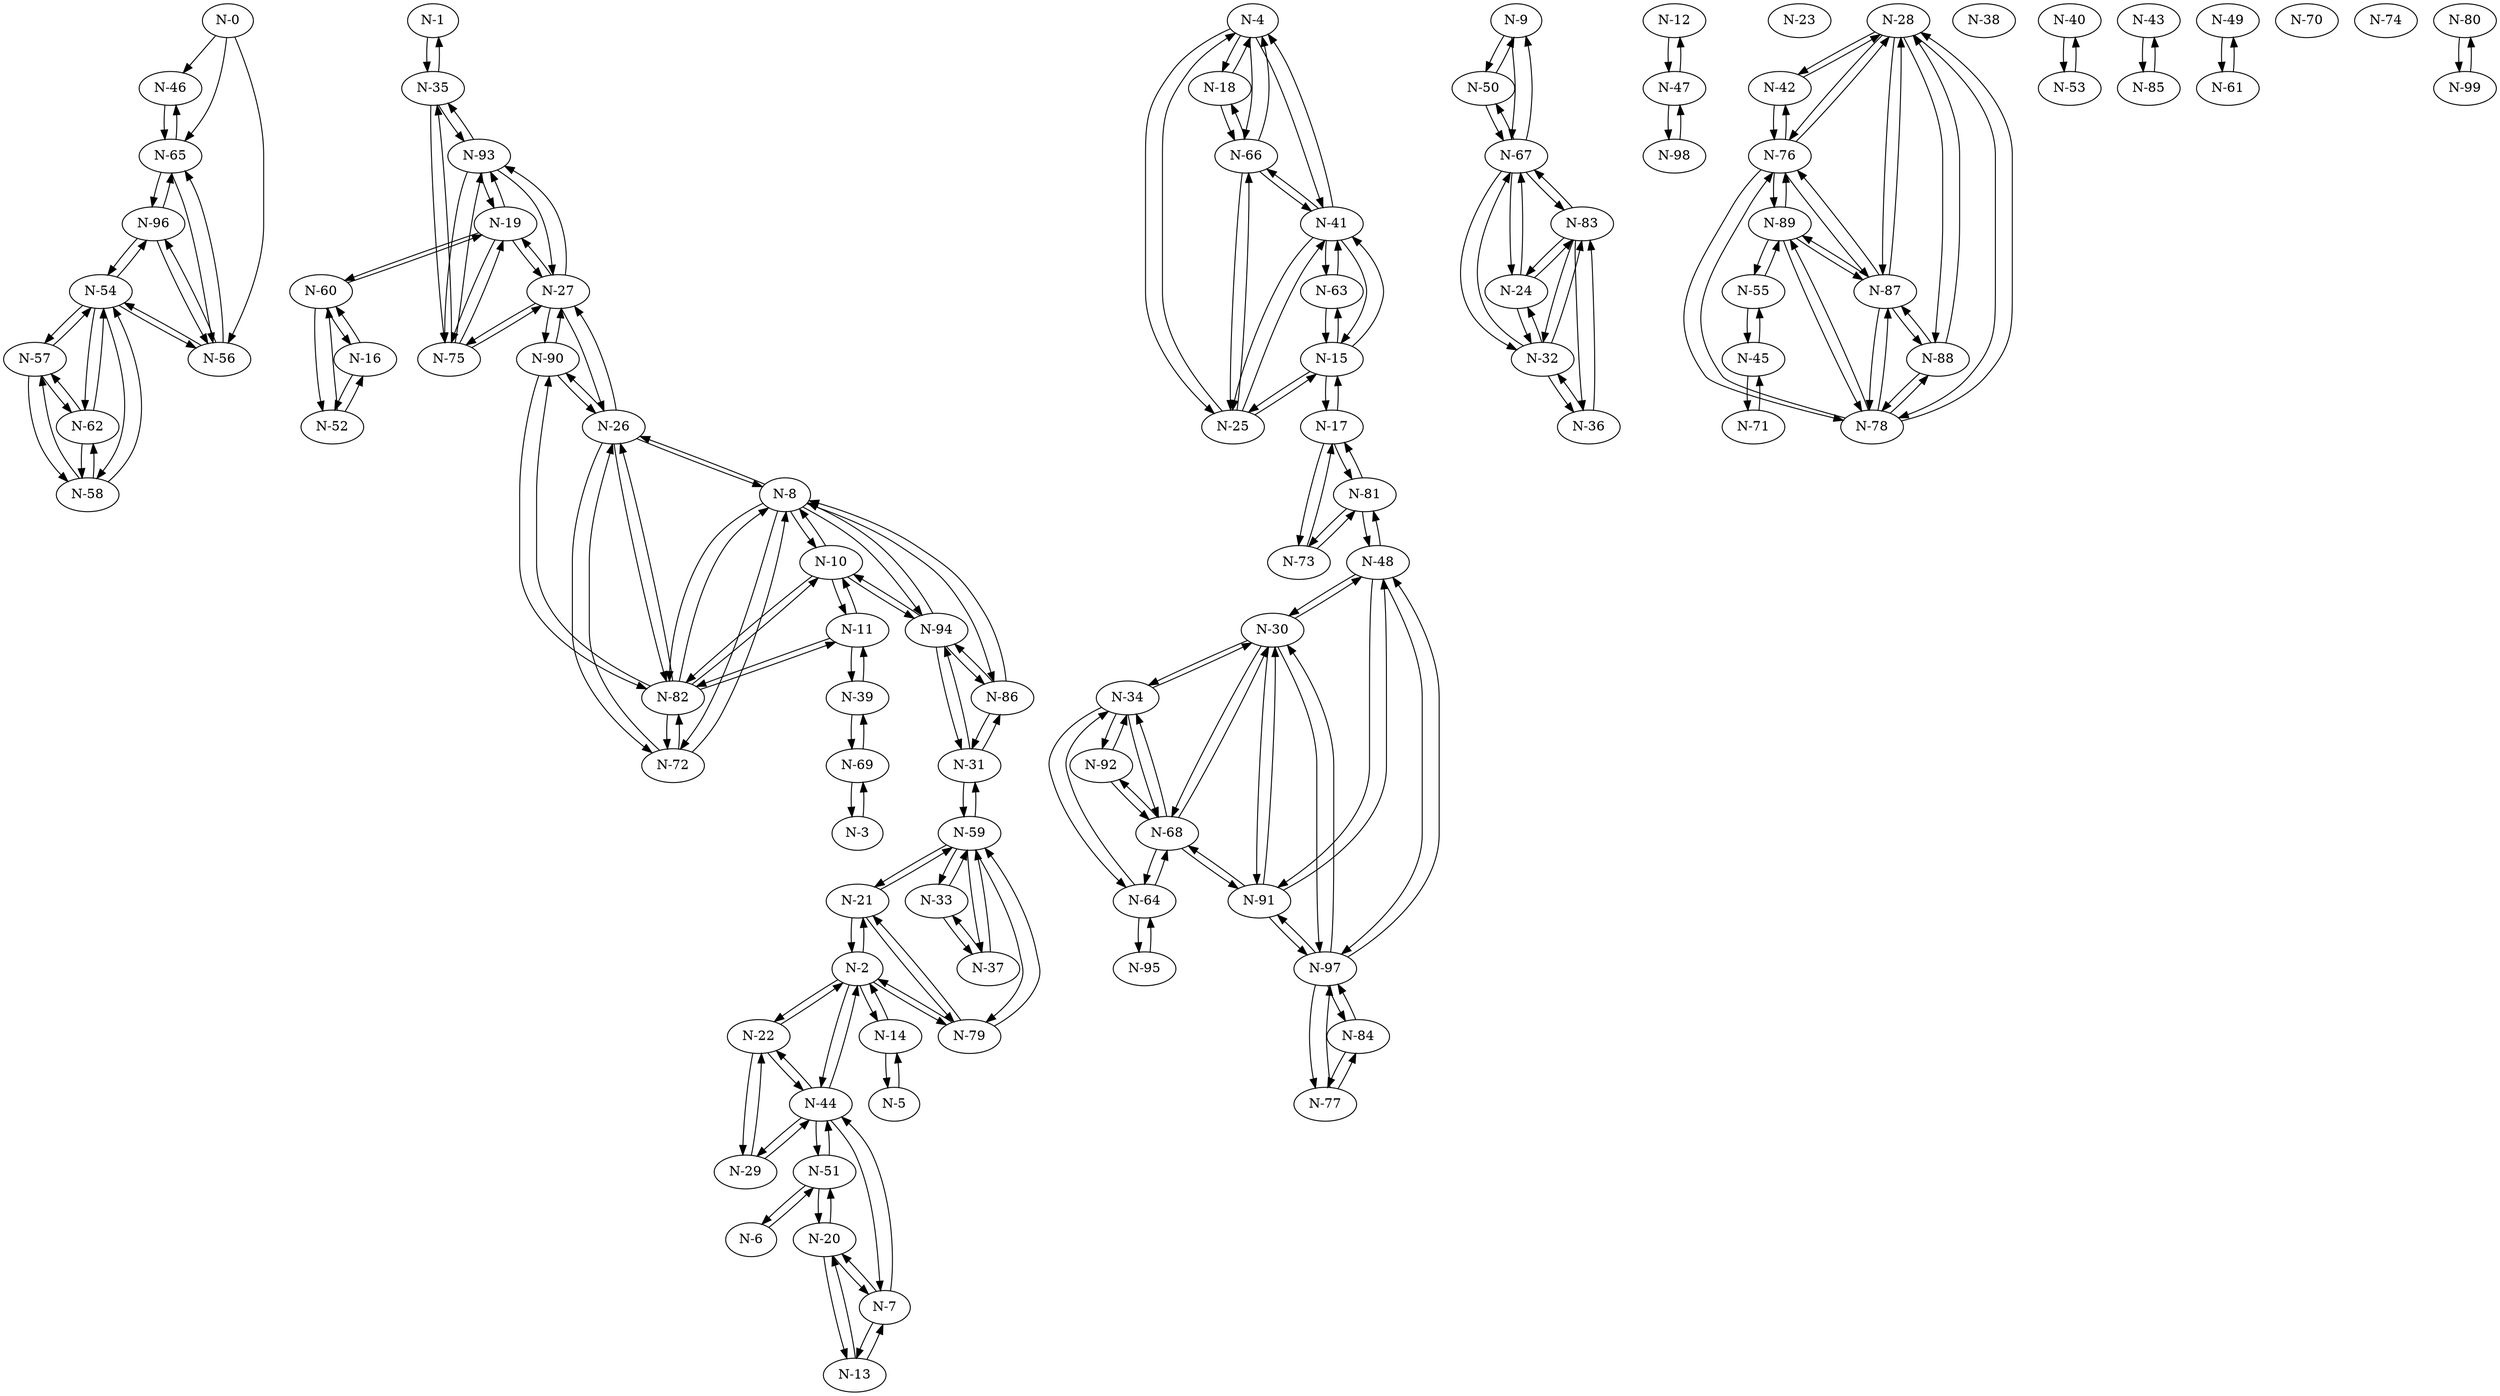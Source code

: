 digraph G {
    "N-0";
    "N-1";
    "N-2";
    "N-3";
    "N-4";
    "N-5";
    "N-6";
    "N-7";
    "N-8";
    "N-9";
    "N-10";
    "N-11";
    "N-12";
    "N-13";
    "N-14";
    "N-15";
    "N-16";
    "N-17";
    "N-18";
    "N-19";
    "N-20";
    "N-21";
    "N-22";
    "N-23";
    "N-24";
    "N-25";
    "N-26";
    "N-27";
    "N-28";
    "N-29";
    "N-30";
    "N-31";
    "N-32";
    "N-33";
    "N-34";
    "N-35";
    "N-36";
    "N-37";
    "N-38";
    "N-39";
    "N-40";
    "N-41";
    "N-42";
    "N-43";
    "N-44";
    "N-45";
    "N-46";
    "N-47";
    "N-48";
    "N-49";
    "N-50";
    "N-51";
    "N-52";
    "N-53";
    "N-54";
    "N-55";
    "N-56";
    "N-57";
    "N-58";
    "N-59";
    "N-60";
    "N-61";
    "N-62";
    "N-63";
    "N-64";
    "N-65";
    "N-66";
    "N-67";
    "N-68";
    "N-69";
    "N-70";
    "N-71";
    "N-72";
    "N-73";
    "N-74";
    "N-75";
    "N-76";
    "N-77";
    "N-78";
    "N-79";
    "N-80";
    "N-81";
    "N-82";
    "N-83";
    "N-84";
    "N-85";
    "N-86";
    "N-87";
    "N-88";
    "N-89";
    "N-90";
    "N-91";
    "N-92";
    "N-93";
    "N-94";
    "N-95";
    "N-96";
    "N-97";
    "N-98";
    "N-99";
    "N-0" -> "N-46";
    "N-0" -> "N-56";
    "N-0" -> "N-65";
    "N-1" -> "N-35";
    "N-2" -> "N-14";
    "N-2" -> "N-21";
    "N-2" -> "N-22";
    "N-2" -> "N-44";
    "N-2" -> "N-79";
    "N-3" -> "N-69";
    "N-4" -> "N-18";
    "N-4" -> "N-25";
    "N-4" -> "N-41";
    "N-4" -> "N-66";
    "N-5" -> "N-14";
    "N-6" -> "N-51";
    "N-7" -> "N-13";
    "N-7" -> "N-20";
    "N-7" -> "N-44";
    "N-8" -> "N-10";
    "N-8" -> "N-26";
    "N-8" -> "N-72";
    "N-8" -> "N-82";
    "N-8" -> "N-86";
    "N-8" -> "N-94";
    "N-9" -> "N-50";
    "N-9" -> "N-67";
    "N-10" -> "N-8";
    "N-10" -> "N-11";
    "N-10" -> "N-82";
    "N-10" -> "N-94";
    "N-11" -> "N-10";
    "N-11" -> "N-39";
    "N-11" -> "N-82";
    "N-12" -> "N-47";
    "N-13" -> "N-7";
    "N-13" -> "N-20";
    "N-14" -> "N-2";
    "N-14" -> "N-5";
    "N-15" -> "N-17";
    "N-15" -> "N-25";
    "N-15" -> "N-41";
    "N-15" -> "N-63";
    "N-16" -> "N-52";
    "N-16" -> "N-60";
    "N-17" -> "N-15";
    "N-17" -> "N-73";
    "N-17" -> "N-81";
    "N-18" -> "N-4";
    "N-18" -> "N-66";
    "N-19" -> "N-27";
    "N-19" -> "N-60";
    "N-19" -> "N-75";
    "N-19" -> "N-93";
    "N-20" -> "N-7";
    "N-20" -> "N-13";
    "N-20" -> "N-51";
    "N-21" -> "N-2";
    "N-21" -> "N-59";
    "N-21" -> "N-79";
    "N-22" -> "N-2";
    "N-22" -> "N-29";
    "N-22" -> "N-44";
    "N-24" -> "N-32";
    "N-24" -> "N-67";
    "N-24" -> "N-83";
    "N-25" -> "N-4";
    "N-25" -> "N-15";
    "N-25" -> "N-41";
    "N-25" -> "N-66";
    "N-26" -> "N-8";
    "N-26" -> "N-27";
    "N-26" -> "N-72";
    "N-26" -> "N-82";
    "N-26" -> "N-90";
    "N-27" -> "N-19";
    "N-27" -> "N-26";
    "N-27" -> "N-75";
    "N-27" -> "N-90";
    "N-27" -> "N-93";
    "N-28" -> "N-42";
    "N-28" -> "N-76";
    "N-28" -> "N-78";
    "N-28" -> "N-87";
    "N-28" -> "N-88";
    "N-29" -> "N-22";
    "N-29" -> "N-44";
    "N-30" -> "N-34";
    "N-30" -> "N-48";
    "N-30" -> "N-68";
    "N-30" -> "N-91";
    "N-30" -> "N-97";
    "N-31" -> "N-59";
    "N-31" -> "N-86";
    "N-31" -> "N-94";
    "N-32" -> "N-24";
    "N-32" -> "N-36";
    "N-32" -> "N-67";
    "N-32" -> "N-83";
    "N-33" -> "N-37";
    "N-33" -> "N-59";
    "N-34" -> "N-30";
    "N-34" -> "N-64";
    "N-34" -> "N-68";
    "N-34" -> "N-92";
    "N-35" -> "N-1";
    "N-35" -> "N-75";
    "N-35" -> "N-93";
    "N-36" -> "N-32";
    "N-36" -> "N-83";
    "N-37" -> "N-33";
    "N-37" -> "N-59";
    "N-39" -> "N-11";
    "N-39" -> "N-69";
    "N-40" -> "N-53";
    "N-41" -> "N-4";
    "N-41" -> "N-15";
    "N-41" -> "N-25";
    "N-41" -> "N-63";
    "N-41" -> "N-66";
    "N-42" -> "N-28";
    "N-42" -> "N-76";
    "N-43" -> "N-85";
    "N-44" -> "N-2";
    "N-44" -> "N-7";
    "N-44" -> "N-22";
    "N-44" -> "N-29";
    "N-44" -> "N-51";
    "N-45" -> "N-55";
    "N-45" -> "N-71";
    "N-46" -> "N-65";
    "N-47" -> "N-12";
    "N-47" -> "N-98";
    "N-48" -> "N-30";
    "N-48" -> "N-81";
    "N-48" -> "N-91";
    "N-48" -> "N-97";
    "N-49" -> "N-61";
    "N-50" -> "N-9";
    "N-50" -> "N-67";
    "N-51" -> "N-6";
    "N-51" -> "N-20";
    "N-51" -> "N-44";
    "N-52" -> "N-16";
    "N-52" -> "N-60";
    "N-53" -> "N-40";
    "N-54" -> "N-56";
    "N-54" -> "N-57";
    "N-54" -> "N-58";
    "N-54" -> "N-62";
    "N-54" -> "N-96";
    "N-55" -> "N-45";
    "N-55" -> "N-89";
    "N-56" -> "N-54";
    "N-56" -> "N-65";
    "N-56" -> "N-96";
    "N-57" -> "N-54";
    "N-57" -> "N-58";
    "N-57" -> "N-62";
    "N-58" -> "N-54";
    "N-58" -> "N-57";
    "N-58" -> "N-62";
    "N-59" -> "N-21";
    "N-59" -> "N-31";
    "N-59" -> "N-33";
    "N-59" -> "N-37";
    "N-59" -> "N-79";
    "N-60" -> "N-16";
    "N-60" -> "N-19";
    "N-60" -> "N-52";
    "N-61" -> "N-49";
    "N-62" -> "N-54";
    "N-62" -> "N-57";
    "N-62" -> "N-58";
    "N-63" -> "N-15";
    "N-63" -> "N-41";
    "N-64" -> "N-34";
    "N-64" -> "N-68";
    "N-64" -> "N-95";
    "N-65" -> "N-46";
    "N-65" -> "N-56";
    "N-65" -> "N-96";
    "N-66" -> "N-4";
    "N-66" -> "N-18";
    "N-66" -> "N-25";
    "N-66" -> "N-41";
    "N-67" -> "N-9";
    "N-67" -> "N-24";
    "N-67" -> "N-32";
    "N-67" -> "N-50";
    "N-67" -> "N-83";
    "N-68" -> "N-30";
    "N-68" -> "N-34";
    "N-68" -> "N-64";
    "N-68" -> "N-91";
    "N-68" -> "N-92";
    "N-69" -> "N-3";
    "N-69" -> "N-39";
    "N-71" -> "N-45";
    "N-72" -> "N-8";
    "N-72" -> "N-26";
    "N-72" -> "N-82";
    "N-73" -> "N-17";
    "N-73" -> "N-81";
    "N-75" -> "N-19";
    "N-75" -> "N-27";
    "N-75" -> "N-35";
    "N-75" -> "N-93";
    "N-76" -> "N-28";
    "N-76" -> "N-42";
    "N-76" -> "N-78";
    "N-76" -> "N-87";
    "N-76" -> "N-89";
    "N-77" -> "N-84";
    "N-77" -> "N-97";
    "N-78" -> "N-28";
    "N-78" -> "N-76";
    "N-78" -> "N-87";
    "N-78" -> "N-88";
    "N-78" -> "N-89";
    "N-79" -> "N-2";
    "N-79" -> "N-21";
    "N-79" -> "N-59";
    "N-80" -> "N-99";
    "N-81" -> "N-17";
    "N-81" -> "N-48";
    "N-81" -> "N-73";
    "N-82" -> "N-8";
    "N-82" -> "N-10";
    "N-82" -> "N-11";
    "N-82" -> "N-26";
    "N-82" -> "N-72";
    "N-82" -> "N-90";
    "N-83" -> "N-24";
    "N-83" -> "N-32";
    "N-83" -> "N-36";
    "N-83" -> "N-67";
    "N-84" -> "N-77";
    "N-84" -> "N-97";
    "N-85" -> "N-43";
    "N-86" -> "N-8";
    "N-86" -> "N-31";
    "N-86" -> "N-94";
    "N-87" -> "N-28";
    "N-87" -> "N-76";
    "N-87" -> "N-78";
    "N-87" -> "N-88";
    "N-87" -> "N-89";
    "N-88" -> "N-28";
    "N-88" -> "N-78";
    "N-88" -> "N-87";
    "N-89" -> "N-55";
    "N-89" -> "N-76";
    "N-89" -> "N-78";
    "N-89" -> "N-87";
    "N-90" -> "N-26";
    "N-90" -> "N-27";
    "N-90" -> "N-82";
    "N-91" -> "N-30";
    "N-91" -> "N-48";
    "N-91" -> "N-68";
    "N-91" -> "N-97";
    "N-92" -> "N-34";
    "N-92" -> "N-68";
    "N-93" -> "N-19";
    "N-93" -> "N-27";
    "N-93" -> "N-35";
    "N-93" -> "N-75";
    "N-94" -> "N-8";
    "N-94" -> "N-10";
    "N-94" -> "N-31";
    "N-94" -> "N-86";
    "N-95" -> "N-64";
    "N-96" -> "N-54";
    "N-96" -> "N-56";
    "N-96" -> "N-65";
    "N-97" -> "N-30";
    "N-97" -> "N-48";
    "N-97" -> "N-77";
    "N-97" -> "N-84";
    "N-97" -> "N-91";
    "N-98" -> "N-47";
    "N-99" -> "N-80";
}
